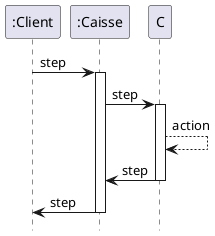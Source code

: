 @startuml

'autonumber
hide footbox

participant A as ":Client"
participant B as ":Caisse"

A -> B: step

activate B
B -> C: step

activate C
C --> C: action
C -> B: step
deactivate C

B -> A: step
deactivate B

@enduml